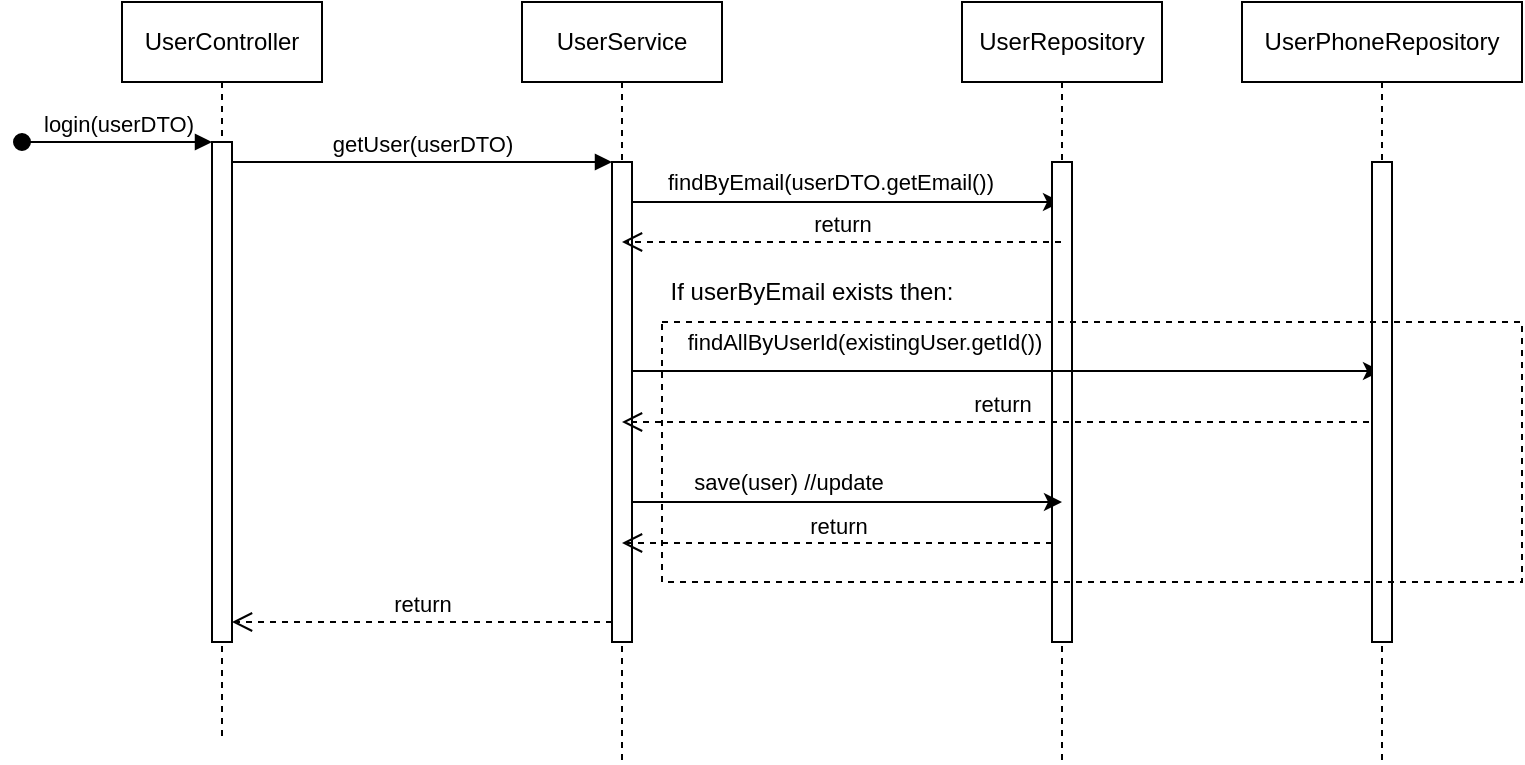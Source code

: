 <mxfile version="24.7.6">
  <diagram name="Page-1" id="2YBvvXClWsGukQMizWep">
    <mxGraphModel dx="880" dy="426" grid="1" gridSize="10" guides="1" tooltips="1" connect="1" arrows="1" fold="1" page="1" pageScale="1" pageWidth="850" pageHeight="1100" math="0" shadow="0">
      <root>
        <mxCell id="0" />
        <mxCell id="1" parent="0" />
        <mxCell id="aM9ryv3xv72pqoxQDRHE-1" value="UserController" style="shape=umlLifeline;perimeter=lifelinePerimeter;whiteSpace=wrap;html=1;container=0;dropTarget=0;collapsible=0;recursiveResize=0;outlineConnect=0;portConstraint=eastwest;newEdgeStyle={&quot;edgeStyle&quot;:&quot;elbowEdgeStyle&quot;,&quot;elbow&quot;:&quot;vertical&quot;,&quot;curved&quot;:0,&quot;rounded&quot;:0};" parent="1" vertex="1">
          <mxGeometry x="80" y="40" width="100" height="370" as="geometry" />
        </mxCell>
        <mxCell id="aM9ryv3xv72pqoxQDRHE-2" value="" style="html=1;points=[];perimeter=orthogonalPerimeter;outlineConnect=0;targetShapes=umlLifeline;portConstraint=eastwest;newEdgeStyle={&quot;edgeStyle&quot;:&quot;elbowEdgeStyle&quot;,&quot;elbow&quot;:&quot;vertical&quot;,&quot;curved&quot;:0,&quot;rounded&quot;:0};" parent="aM9ryv3xv72pqoxQDRHE-1" vertex="1">
          <mxGeometry x="45" y="70" width="10" height="250" as="geometry" />
        </mxCell>
        <mxCell id="aM9ryv3xv72pqoxQDRHE-3" value="login(userDTO)" style="html=1;verticalAlign=bottom;startArrow=oval;endArrow=block;startSize=8;edgeStyle=elbowEdgeStyle;elbow=vertical;curved=0;rounded=0;" parent="aM9ryv3xv72pqoxQDRHE-1" target="aM9ryv3xv72pqoxQDRHE-2" edge="1">
          <mxGeometry relative="1" as="geometry">
            <mxPoint x="-50" y="70" as="sourcePoint" />
          </mxGeometry>
        </mxCell>
        <mxCell id="3SMTboyUqHuqI63AxKpl-4" value="" style="edgeStyle=elbowEdgeStyle;rounded=0;orthogonalLoop=1;jettySize=auto;html=1;elbow=horizontal;curved=0;" parent="1" source="aM9ryv3xv72pqoxQDRHE-5" target="3SMTboyUqHuqI63AxKpl-1" edge="1">
          <mxGeometry relative="1" as="geometry">
            <Array as="points">
              <mxPoint x="400" y="140" />
            </Array>
          </mxGeometry>
        </mxCell>
        <mxCell id="3SMTboyUqHuqI63AxKpl-8" value="findByEmail(userDTO.getEmail())" style="edgeLabel;html=1;align=center;verticalAlign=middle;resizable=0;points=[];" parent="3SMTboyUqHuqI63AxKpl-4" vertex="1" connectable="0">
          <mxGeometry x="0.372" relative="1" as="geometry">
            <mxPoint x="-47" y="-10" as="offset" />
          </mxGeometry>
        </mxCell>
        <mxCell id="aM9ryv3xv72pqoxQDRHE-5" value="UserService" style="shape=umlLifeline;perimeter=lifelinePerimeter;whiteSpace=wrap;html=1;container=0;dropTarget=0;collapsible=0;recursiveResize=0;outlineConnect=0;portConstraint=eastwest;newEdgeStyle={&quot;edgeStyle&quot;:&quot;elbowEdgeStyle&quot;,&quot;elbow&quot;:&quot;vertical&quot;,&quot;curved&quot;:0,&quot;rounded&quot;:0};" parent="1" vertex="1">
          <mxGeometry x="280" y="40" width="100" height="380" as="geometry" />
        </mxCell>
        <mxCell id="aM9ryv3xv72pqoxQDRHE-6" value="" style="html=1;points=[];perimeter=orthogonalPerimeter;outlineConnect=0;targetShapes=umlLifeline;portConstraint=eastwest;newEdgeStyle={&quot;edgeStyle&quot;:&quot;elbowEdgeStyle&quot;,&quot;elbow&quot;:&quot;vertical&quot;,&quot;curved&quot;:0,&quot;rounded&quot;:0};" parent="aM9ryv3xv72pqoxQDRHE-5" vertex="1">
          <mxGeometry x="45" y="80" width="10" height="240" as="geometry" />
        </mxCell>
        <mxCell id="aM9ryv3xv72pqoxQDRHE-7" value="getUser(userDTO)" style="html=1;verticalAlign=bottom;endArrow=block;edgeStyle=elbowEdgeStyle;elbow=vertical;curved=0;rounded=0;" parent="1" source="aM9ryv3xv72pqoxQDRHE-2" target="aM9ryv3xv72pqoxQDRHE-6" edge="1">
          <mxGeometry relative="1" as="geometry">
            <mxPoint x="195" y="130" as="sourcePoint" />
            <Array as="points">
              <mxPoint x="180" y="120" />
            </Array>
          </mxGeometry>
        </mxCell>
        <mxCell id="aM9ryv3xv72pqoxQDRHE-8" value="return" style="html=1;verticalAlign=bottom;endArrow=open;dashed=1;endSize=8;edgeStyle=elbowEdgeStyle;elbow=vertical;curved=0;rounded=0;" parent="1" edge="1">
          <mxGeometry relative="1" as="geometry">
            <mxPoint x="135" y="350" as="targetPoint" />
            <Array as="points">
              <mxPoint x="190" y="350" />
            </Array>
            <mxPoint x="325" y="350" as="sourcePoint" />
          </mxGeometry>
        </mxCell>
        <mxCell id="3SMTboyUqHuqI63AxKpl-1" value="UserRepository" style="shape=umlLifeline;perimeter=lifelinePerimeter;whiteSpace=wrap;html=1;container=0;dropTarget=0;collapsible=0;recursiveResize=0;outlineConnect=0;portConstraint=eastwest;newEdgeStyle={&quot;edgeStyle&quot;:&quot;elbowEdgeStyle&quot;,&quot;elbow&quot;:&quot;vertical&quot;,&quot;curved&quot;:0,&quot;rounded&quot;:0};" parent="1" vertex="1">
          <mxGeometry x="500" y="40" width="100" height="380" as="geometry" />
        </mxCell>
        <mxCell id="3SMTboyUqHuqI63AxKpl-2" value="" style="html=1;points=[];perimeter=orthogonalPerimeter;outlineConnect=0;targetShapes=umlLifeline;portConstraint=eastwest;newEdgeStyle={&quot;edgeStyle&quot;:&quot;elbowEdgeStyle&quot;,&quot;elbow&quot;:&quot;vertical&quot;,&quot;curved&quot;:0,&quot;rounded&quot;:0};" parent="3SMTboyUqHuqI63AxKpl-1" vertex="1">
          <mxGeometry x="45" y="80" width="10" height="240" as="geometry" />
        </mxCell>
        <mxCell id="3SMTboyUqHuqI63AxKpl-9" value="return" style="html=1;verticalAlign=bottom;endArrow=open;dashed=1;endSize=8;edgeStyle=elbowEdgeStyle;elbow=vertical;curved=0;rounded=0;" parent="1" source="3SMTboyUqHuqI63AxKpl-1" edge="1">
          <mxGeometry relative="1" as="geometry">
            <mxPoint x="330" y="160" as="targetPoint" />
            <Array as="points">
              <mxPoint x="425.5" y="160" />
            </Array>
            <mxPoint x="569.5" y="163.92" as="sourcePoint" />
          </mxGeometry>
        </mxCell>
        <mxCell id="3SMTboyUqHuqI63AxKpl-16" value="" style="edgeStyle=elbowEdgeStyle;rounded=0;orthogonalLoop=1;jettySize=auto;html=1;elbow=vertical;curved=0;" parent="1" edge="1" target="3SMTboyUqHuqI63AxKpl-21">
          <mxGeometry relative="1" as="geometry">
            <mxPoint x="335" y="224.5" as="sourcePoint" />
            <mxPoint x="545" y="224.5" as="targetPoint" />
          </mxGeometry>
        </mxCell>
        <mxCell id="3SMTboyUqHuqI63AxKpl-17" value="findAllByUserId(existingUser.getId())" style="edgeLabel;html=1;align=center;verticalAlign=middle;resizable=0;points=[];" parent="3SMTboyUqHuqI63AxKpl-16" vertex="1" connectable="0">
          <mxGeometry x="0.215" y="-3" relative="1" as="geometry">
            <mxPoint x="-112" y="-18" as="offset" />
          </mxGeometry>
        </mxCell>
        <mxCell id="3SMTboyUqHuqI63AxKpl-18" value="return" style="html=1;verticalAlign=bottom;endArrow=open;dashed=1;endSize=8;edgeStyle=elbowEdgeStyle;elbow=vertical;curved=0;rounded=0;" parent="1" source="3SMTboyUqHuqI63AxKpl-21" edge="1">
          <mxGeometry relative="1" as="geometry">
            <mxPoint x="330" y="249.5" as="targetPoint" />
            <Array as="points">
              <mxPoint x="490" y="250" />
            </Array>
            <mxPoint x="480" y="250" as="sourcePoint" />
          </mxGeometry>
        </mxCell>
        <mxCell id="3SMTboyUqHuqI63AxKpl-21" value="UserPhone&lt;span style=&quot;background-color: initial;&quot;&gt;Repository&lt;/span&gt;" style="shape=umlLifeline;perimeter=lifelinePerimeter;whiteSpace=wrap;html=1;container=0;dropTarget=0;collapsible=0;recursiveResize=0;outlineConnect=0;portConstraint=eastwest;newEdgeStyle={&quot;edgeStyle&quot;:&quot;elbowEdgeStyle&quot;,&quot;elbow&quot;:&quot;vertical&quot;,&quot;curved&quot;:0,&quot;rounded&quot;:0};" parent="1" vertex="1">
          <mxGeometry x="640" y="40" width="140" height="380" as="geometry" />
        </mxCell>
        <mxCell id="3SMTboyUqHuqI63AxKpl-22" value="" style="html=1;points=[];perimeter=orthogonalPerimeter;outlineConnect=0;targetShapes=umlLifeline;portConstraint=eastwest;newEdgeStyle={&quot;edgeStyle&quot;:&quot;elbowEdgeStyle&quot;,&quot;elbow&quot;:&quot;vertical&quot;,&quot;curved&quot;:0,&quot;rounded&quot;:0};" parent="3SMTboyUqHuqI63AxKpl-21" vertex="1">
          <mxGeometry x="65" y="80" width="10" height="240" as="geometry" />
        </mxCell>
        <mxCell id="3SMTboyUqHuqI63AxKpl-24" value="" style="edgeStyle=elbowEdgeStyle;rounded=0;orthogonalLoop=1;jettySize=auto;html=1;elbow=vertical;curved=0;" parent="1" source="aM9ryv3xv72pqoxQDRHE-6" edge="1">
          <mxGeometry relative="1" as="geometry">
            <mxPoint x="550" y="290" as="targetPoint" />
            <Array as="points">
              <mxPoint x="350" y="290" />
            </Array>
          </mxGeometry>
        </mxCell>
        <mxCell id="3SMTboyUqHuqI63AxKpl-25" value="save(user) //update" style="edgeLabel;html=1;align=center;verticalAlign=middle;resizable=0;points=[];" parent="3SMTboyUqHuqI63AxKpl-24" vertex="1" connectable="0">
          <mxGeometry x="-0.276" y="1" relative="1" as="geometry">
            <mxPoint y="-9" as="offset" />
          </mxGeometry>
        </mxCell>
        <mxCell id="3SMTboyUqHuqI63AxKpl-26" value="return" style="html=1;verticalAlign=bottom;endArrow=open;dashed=1;endSize=8;edgeStyle=elbowEdgeStyle;elbow=vertical;curved=0;rounded=0;" parent="1" source="3SMTboyUqHuqI63AxKpl-2" edge="1" target="aM9ryv3xv72pqoxQDRHE-5">
          <mxGeometry relative="1" as="geometry">
            <mxPoint x="350" y="310" as="targetPoint" />
            <Array as="points">
              <mxPoint x="510" y="310.5" />
            </Array>
            <mxPoint x="520" y="310" as="sourcePoint" />
          </mxGeometry>
        </mxCell>
        <mxCell id="3SMTboyUqHuqI63AxKpl-27" value="" style="rounded=0;whiteSpace=wrap;html=1;glass=0;shadow=0;dashed=1;fillColor=none;" parent="1" vertex="1">
          <mxGeometry x="350" y="200" width="430" height="130" as="geometry" />
        </mxCell>
        <mxCell id="3SMTboyUqHuqI63AxKpl-30" value="If userByEmail exists then:" style="text;html=1;align=center;verticalAlign=middle;whiteSpace=wrap;rounded=0;" parent="1" vertex="1">
          <mxGeometry x="320" y="170" width="210" height="30" as="geometry" />
        </mxCell>
      </root>
    </mxGraphModel>
  </diagram>
</mxfile>
